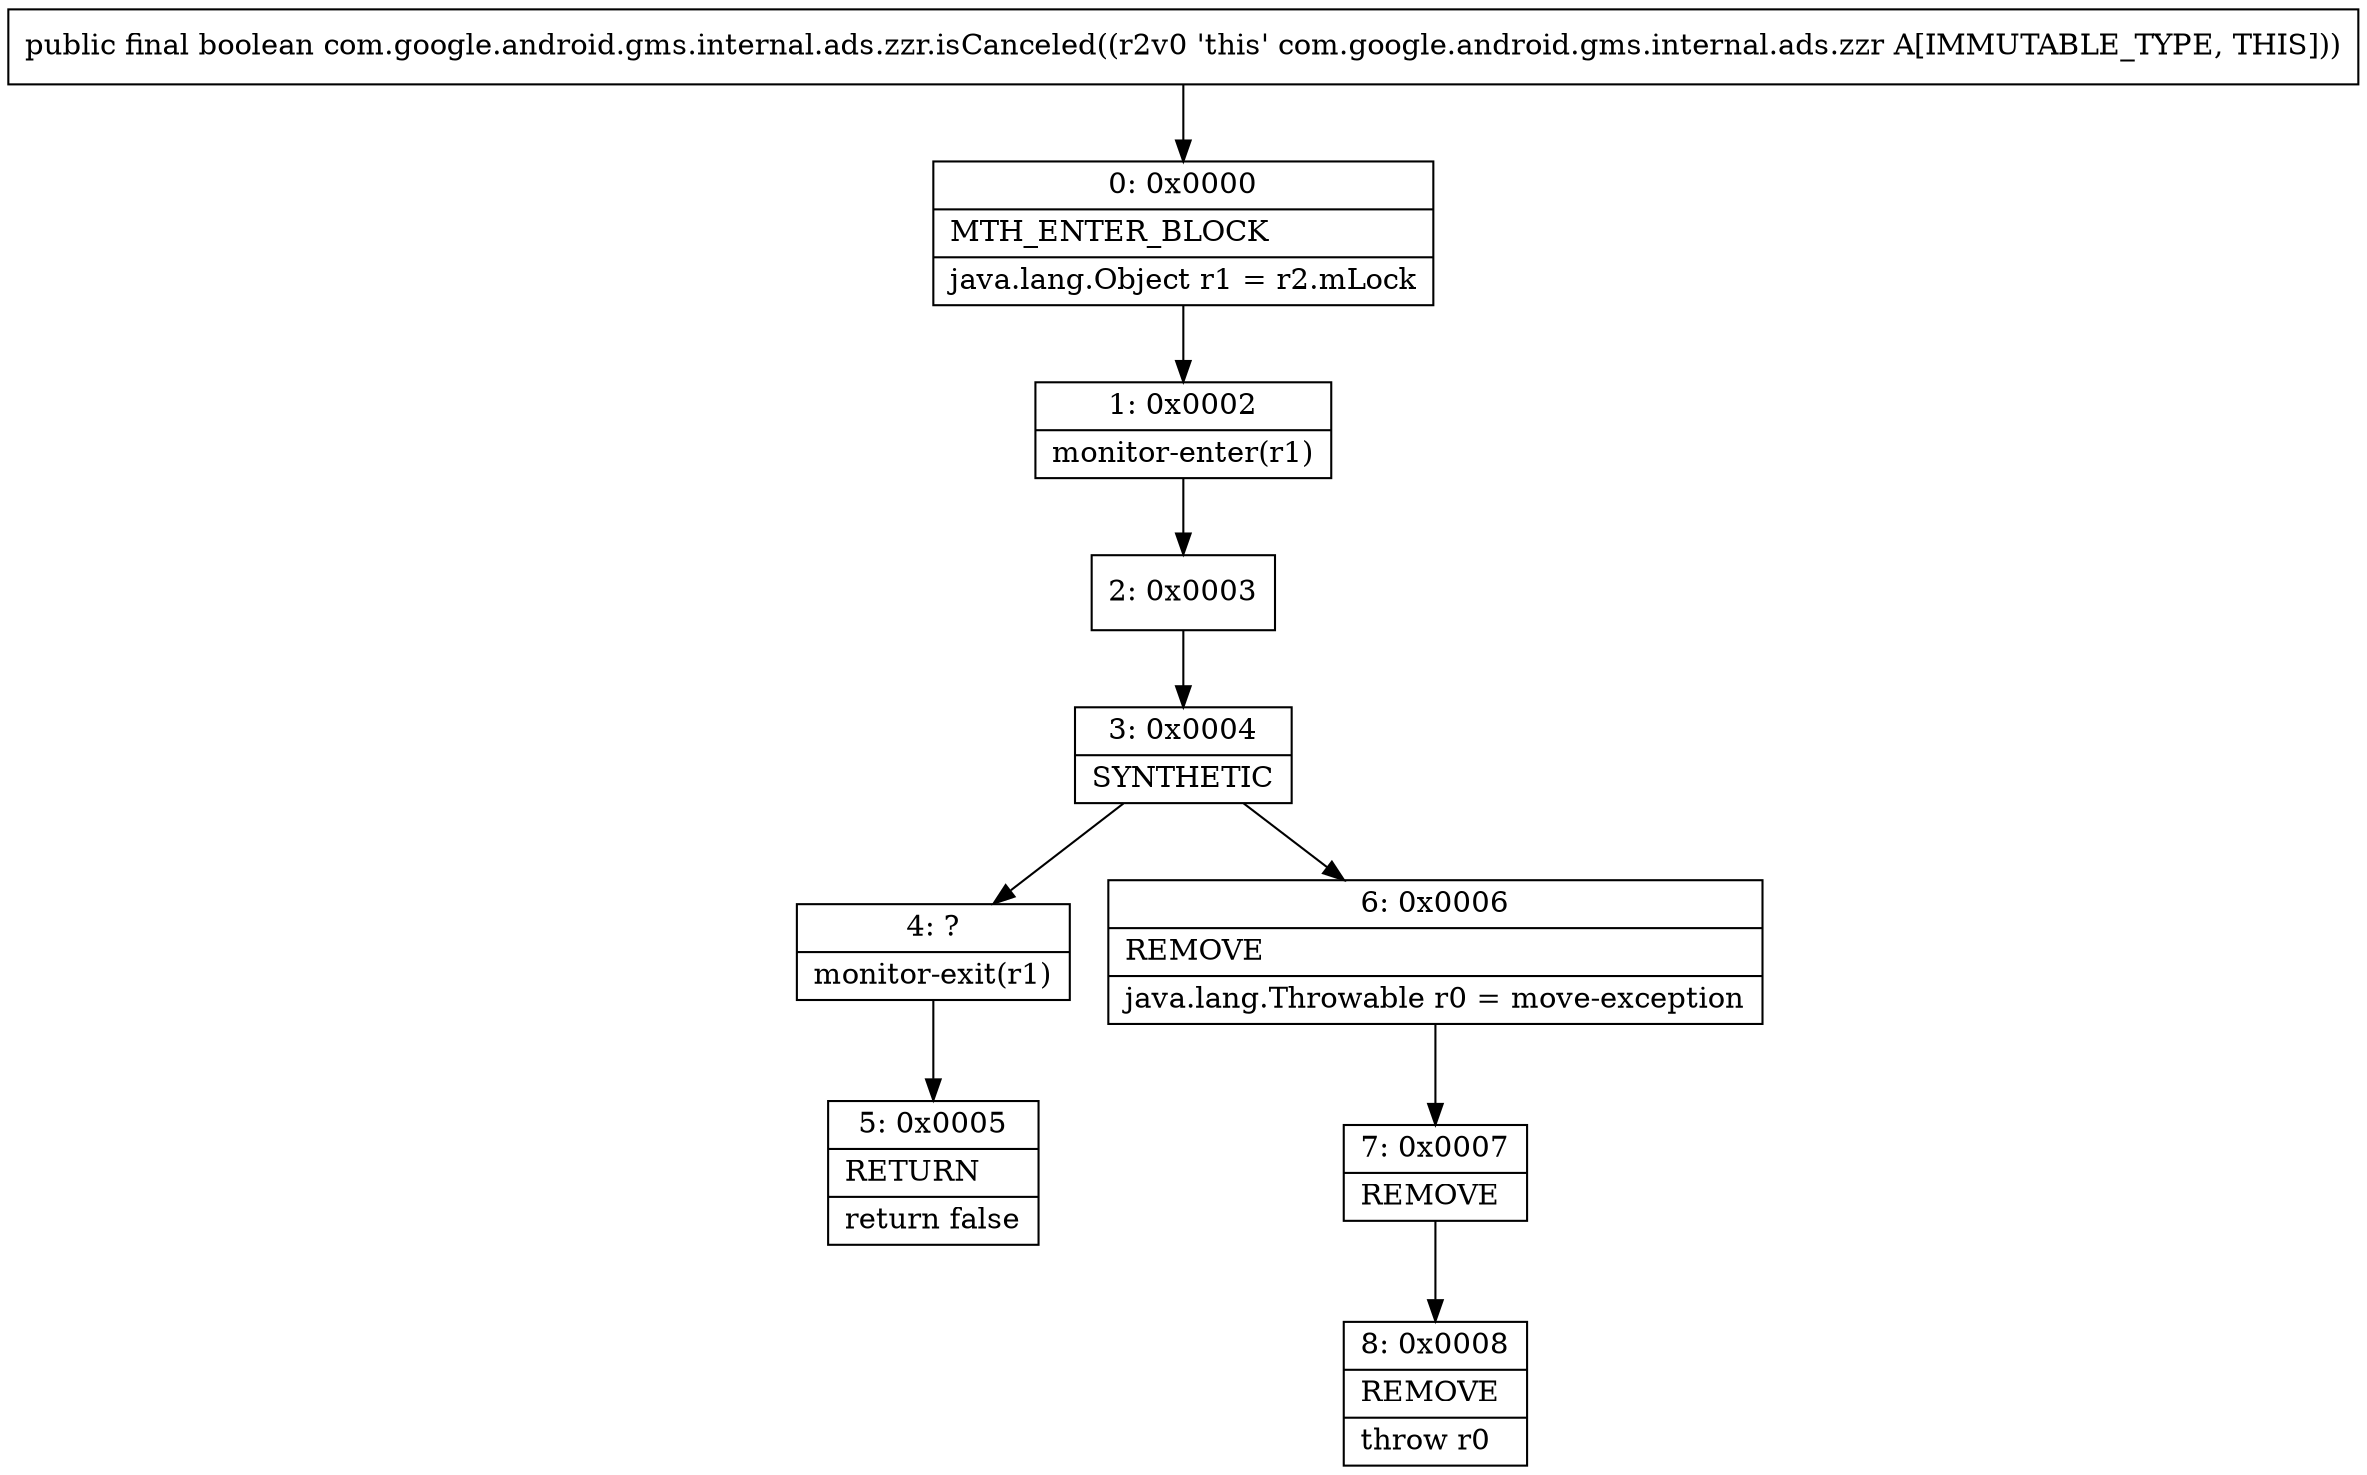 digraph "CFG forcom.google.android.gms.internal.ads.zzr.isCanceled()Z" {
Node_0 [shape=record,label="{0\:\ 0x0000|MTH_ENTER_BLOCK\l|java.lang.Object r1 = r2.mLock\l}"];
Node_1 [shape=record,label="{1\:\ 0x0002|monitor\-enter(r1)\l}"];
Node_2 [shape=record,label="{2\:\ 0x0003}"];
Node_3 [shape=record,label="{3\:\ 0x0004|SYNTHETIC\l}"];
Node_4 [shape=record,label="{4\:\ ?|monitor\-exit(r1)\l}"];
Node_5 [shape=record,label="{5\:\ 0x0005|RETURN\l|return false\l}"];
Node_6 [shape=record,label="{6\:\ 0x0006|REMOVE\l|java.lang.Throwable r0 = move\-exception\l}"];
Node_7 [shape=record,label="{7\:\ 0x0007|REMOVE\l}"];
Node_8 [shape=record,label="{8\:\ 0x0008|REMOVE\l|throw r0\l}"];
MethodNode[shape=record,label="{public final boolean com.google.android.gms.internal.ads.zzr.isCanceled((r2v0 'this' com.google.android.gms.internal.ads.zzr A[IMMUTABLE_TYPE, THIS])) }"];
MethodNode -> Node_0;
Node_0 -> Node_1;
Node_1 -> Node_2;
Node_2 -> Node_3;
Node_3 -> Node_4;
Node_3 -> Node_6;
Node_4 -> Node_5;
Node_6 -> Node_7;
Node_7 -> Node_8;
}

